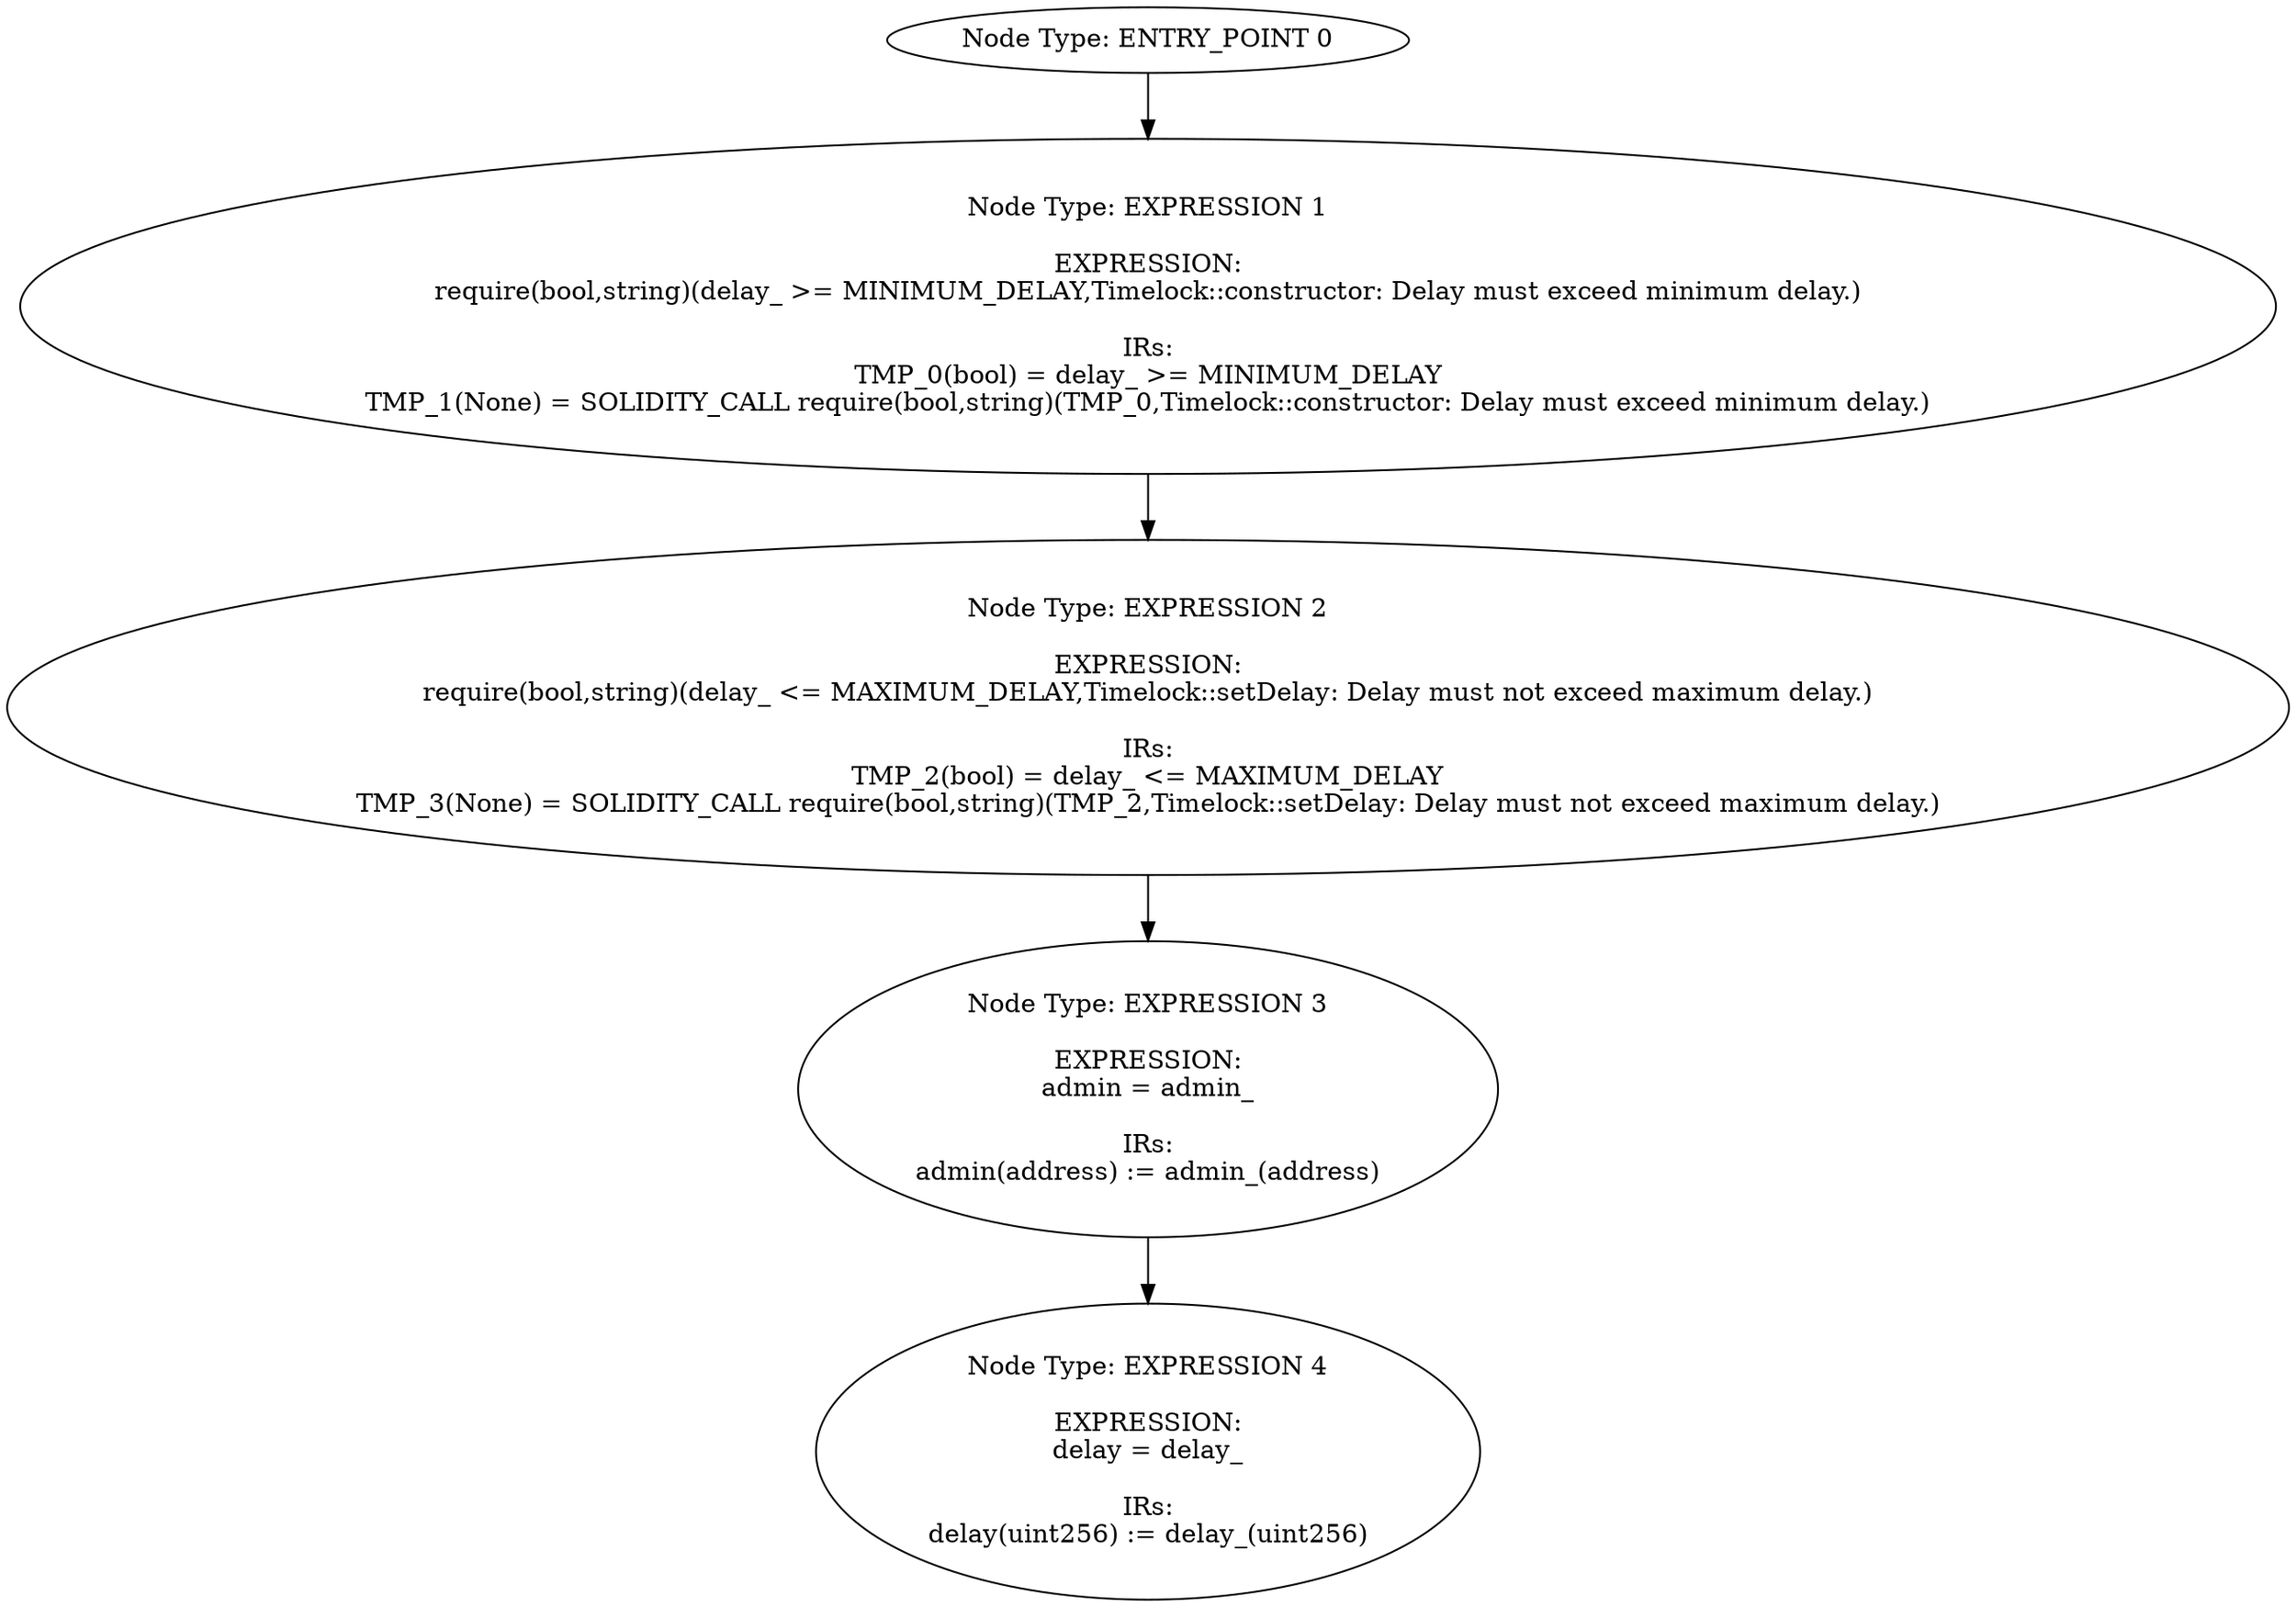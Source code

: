 digraph{
0[label="Node Type: ENTRY_POINT 0
"];
0->1;
1[label="Node Type: EXPRESSION 1

EXPRESSION:
require(bool,string)(delay_ >= MINIMUM_DELAY,Timelock::constructor: Delay must exceed minimum delay.)

IRs:
TMP_0(bool) = delay_ >= MINIMUM_DELAY
TMP_1(None) = SOLIDITY_CALL require(bool,string)(TMP_0,Timelock::constructor: Delay must exceed minimum delay.)"];
1->2;
2[label="Node Type: EXPRESSION 2

EXPRESSION:
require(bool,string)(delay_ <= MAXIMUM_DELAY,Timelock::setDelay: Delay must not exceed maximum delay.)

IRs:
TMP_2(bool) = delay_ <= MAXIMUM_DELAY
TMP_3(None) = SOLIDITY_CALL require(bool,string)(TMP_2,Timelock::setDelay: Delay must not exceed maximum delay.)"];
2->3;
3[label="Node Type: EXPRESSION 3

EXPRESSION:
admin = admin_

IRs:
admin(address) := admin_(address)"];
3->4;
4[label="Node Type: EXPRESSION 4

EXPRESSION:
delay = delay_

IRs:
delay(uint256) := delay_(uint256)"];
}
